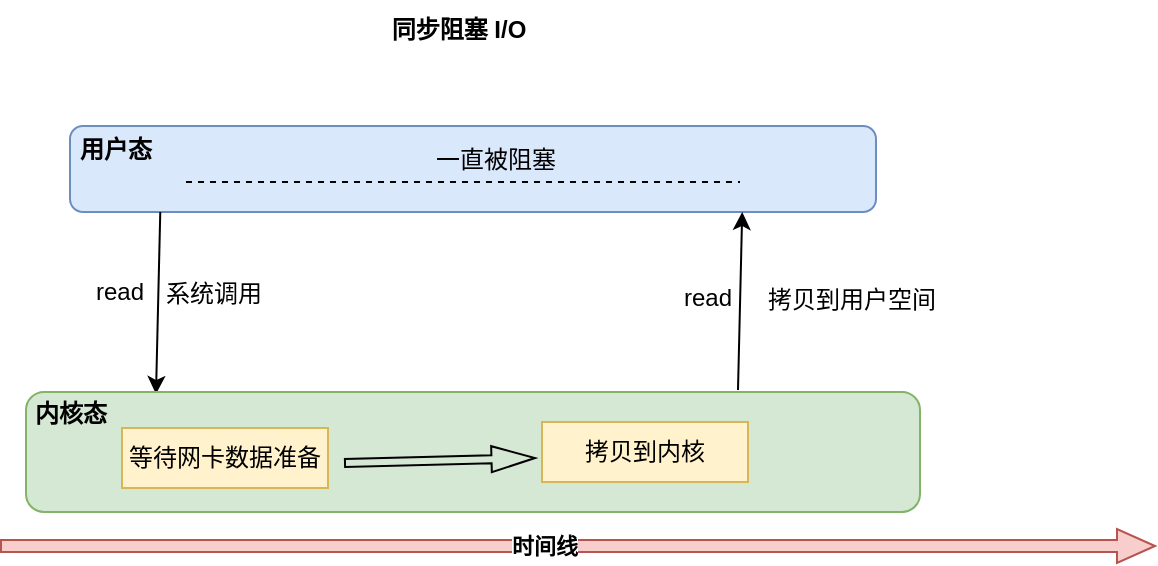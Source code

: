 <mxfile version="24.4.8" type="github">
  <diagram name="第 1 页" id="OZUKKnB7VEKPYYp7jGaH">
    <mxGraphModel dx="1434" dy="752" grid="0" gridSize="10" guides="1" tooltips="1" connect="1" arrows="1" fold="1" page="1" pageScale="1" pageWidth="500000" pageHeight="400000" math="0" shadow="0">
      <root>
        <mxCell id="0" />
        <mxCell id="1" parent="0" />
        <mxCell id="iHCsMBI7rGnUkdtqpjt5-3" value="" style="rounded=1;whiteSpace=wrap;html=1;fillColor=#dae8fc;strokeColor=#6c8ebf;" vertex="1" parent="1">
          <mxGeometry x="120" y="218" width="403" height="43" as="geometry" />
        </mxCell>
        <mxCell id="iHCsMBI7rGnUkdtqpjt5-2" value="同步阻塞 I/O" style="text;html=1;align=center;verticalAlign=middle;whiteSpace=wrap;rounded=0;fontStyle=1" vertex="1" parent="1">
          <mxGeometry x="254" y="155" width="121" height="30" as="geometry" />
        </mxCell>
        <mxCell id="iHCsMBI7rGnUkdtqpjt5-4" value="用户态" style="text;html=1;align=center;verticalAlign=middle;whiteSpace=wrap;rounded=0;fontStyle=1" vertex="1" parent="1">
          <mxGeometry x="112" y="218" width="62" height="24" as="geometry" />
        </mxCell>
        <mxCell id="iHCsMBI7rGnUkdtqpjt5-5" value="" style="endArrow=none;dashed=1;html=1;rounded=0;fontStyle=1" edge="1" parent="1">
          <mxGeometry width="50" height="50" relative="1" as="geometry">
            <mxPoint x="178" y="246" as="sourcePoint" />
            <mxPoint x="455" y="246" as="targetPoint" />
          </mxGeometry>
        </mxCell>
        <mxCell id="iHCsMBI7rGnUkdtqpjt5-6" value="一直被阻塞" style="text;html=1;align=center;verticalAlign=middle;whiteSpace=wrap;rounded=0;" vertex="1" parent="1">
          <mxGeometry x="291" y="220" width="84" height="30" as="geometry" />
        </mxCell>
        <mxCell id="iHCsMBI7rGnUkdtqpjt5-7" value="" style="endArrow=classic;html=1;rounded=0;exitX=0.112;exitY=1;exitDx=0;exitDy=0;exitPerimeter=0;" edge="1" parent="1" source="iHCsMBI7rGnUkdtqpjt5-3">
          <mxGeometry width="50" height="50" relative="1" as="geometry">
            <mxPoint x="152" y="392" as="sourcePoint" />
            <mxPoint x="163" y="352" as="targetPoint" />
          </mxGeometry>
        </mxCell>
        <mxCell id="iHCsMBI7rGnUkdtqpjt5-8" value="" style="rounded=1;whiteSpace=wrap;html=1;fillColor=#d5e8d4;strokeColor=#82b366;" vertex="1" parent="1">
          <mxGeometry x="98" y="351" width="447" height="60" as="geometry" />
        </mxCell>
        <mxCell id="iHCsMBI7rGnUkdtqpjt5-9" value="内核态" style="text;html=1;align=center;verticalAlign=middle;whiteSpace=wrap;rounded=0;fontStyle=1" vertex="1" parent="1">
          <mxGeometry x="98" y="347" width="45" height="30" as="geometry" />
        </mxCell>
        <mxCell id="iHCsMBI7rGnUkdtqpjt5-10" value="" style="endArrow=classic;html=1;rounded=0;entryX=0.834;entryY=1;entryDx=0;entryDy=0;entryPerimeter=0;" edge="1" parent="1" target="iHCsMBI7rGnUkdtqpjt5-3">
          <mxGeometry width="50" height="50" relative="1" as="geometry">
            <mxPoint x="454" y="350" as="sourcePoint" />
            <mxPoint x="173" y="362" as="targetPoint" />
          </mxGeometry>
        </mxCell>
        <mxCell id="iHCsMBI7rGnUkdtqpjt5-11" value="read" style="text;html=1;align=center;verticalAlign=middle;whiteSpace=wrap;rounded=0;" vertex="1" parent="1">
          <mxGeometry x="127" y="289" width="36" height="23" as="geometry" />
        </mxCell>
        <mxCell id="iHCsMBI7rGnUkdtqpjt5-12" value="系统调用" style="text;html=1;align=center;verticalAlign=middle;whiteSpace=wrap;rounded=0;" vertex="1" parent="1">
          <mxGeometry x="165" y="292" width="54" height="20" as="geometry" />
        </mxCell>
        <mxCell id="iHCsMBI7rGnUkdtqpjt5-13" style="edgeStyle=orthogonalEdgeStyle;rounded=0;orthogonalLoop=1;jettySize=auto;html=1;exitX=0.5;exitY=1;exitDx=0;exitDy=0;" edge="1" parent="1" source="iHCsMBI7rGnUkdtqpjt5-12" target="iHCsMBI7rGnUkdtqpjt5-12">
          <mxGeometry relative="1" as="geometry" />
        </mxCell>
        <mxCell id="iHCsMBI7rGnUkdtqpjt5-14" value="等待网卡数据准备" style="rounded=0;whiteSpace=wrap;html=1;fillColor=#fff2cc;strokeColor=#d6b656;" vertex="1" parent="1">
          <mxGeometry x="146" y="369" width="103" height="30" as="geometry" />
        </mxCell>
        <mxCell id="iHCsMBI7rGnUkdtqpjt5-15" value="拷贝到内核" style="rounded=0;whiteSpace=wrap;html=1;fillColor=#fff2cc;strokeColor=#d6b656;" vertex="1" parent="1">
          <mxGeometry x="356" y="366" width="103" height="30" as="geometry" />
        </mxCell>
        <mxCell id="iHCsMBI7rGnUkdtqpjt5-16" value="" style="shape=flexArrow;endArrow=classic;html=1;rounded=0;width=4;endSize=6.92;endWidth=8;" edge="1" parent="1">
          <mxGeometry width="50" height="50" relative="1" as="geometry">
            <mxPoint x="257" y="386.5" as="sourcePoint" />
            <mxPoint x="353" y="384" as="targetPoint" />
          </mxGeometry>
        </mxCell>
        <mxCell id="iHCsMBI7rGnUkdtqpjt5-17" value="read" style="text;html=1;align=center;verticalAlign=middle;whiteSpace=wrap;rounded=0;" vertex="1" parent="1">
          <mxGeometry x="421" y="292" width="36" height="23" as="geometry" />
        </mxCell>
        <mxCell id="iHCsMBI7rGnUkdtqpjt5-18" value="拷贝到用户空间" style="text;html=1;align=center;verticalAlign=middle;whiteSpace=wrap;rounded=0;" vertex="1" parent="1">
          <mxGeometry x="459" y="295" width="104" height="20" as="geometry" />
        </mxCell>
        <mxCell id="iHCsMBI7rGnUkdtqpjt5-19" value="" style="shape=flexArrow;endArrow=classic;html=1;rounded=0;width=6;endSize=6;endWidth=10;fillColor=#f8cecc;strokeColor=#b85450;" edge="1" parent="1">
          <mxGeometry width="50" height="50" relative="1" as="geometry">
            <mxPoint x="85" y="428" as="sourcePoint" />
            <mxPoint x="663" y="428" as="targetPoint" />
          </mxGeometry>
        </mxCell>
        <mxCell id="iHCsMBI7rGnUkdtqpjt5-21" value="时间线" style="edgeLabel;html=1;align=center;verticalAlign=middle;resizable=0;points=[];fontStyle=1" vertex="1" connectable="0" parent="iHCsMBI7rGnUkdtqpjt5-19">
          <mxGeometry x="-0.059" relative="1" as="geometry">
            <mxPoint as="offset" />
          </mxGeometry>
        </mxCell>
      </root>
    </mxGraphModel>
  </diagram>
</mxfile>
